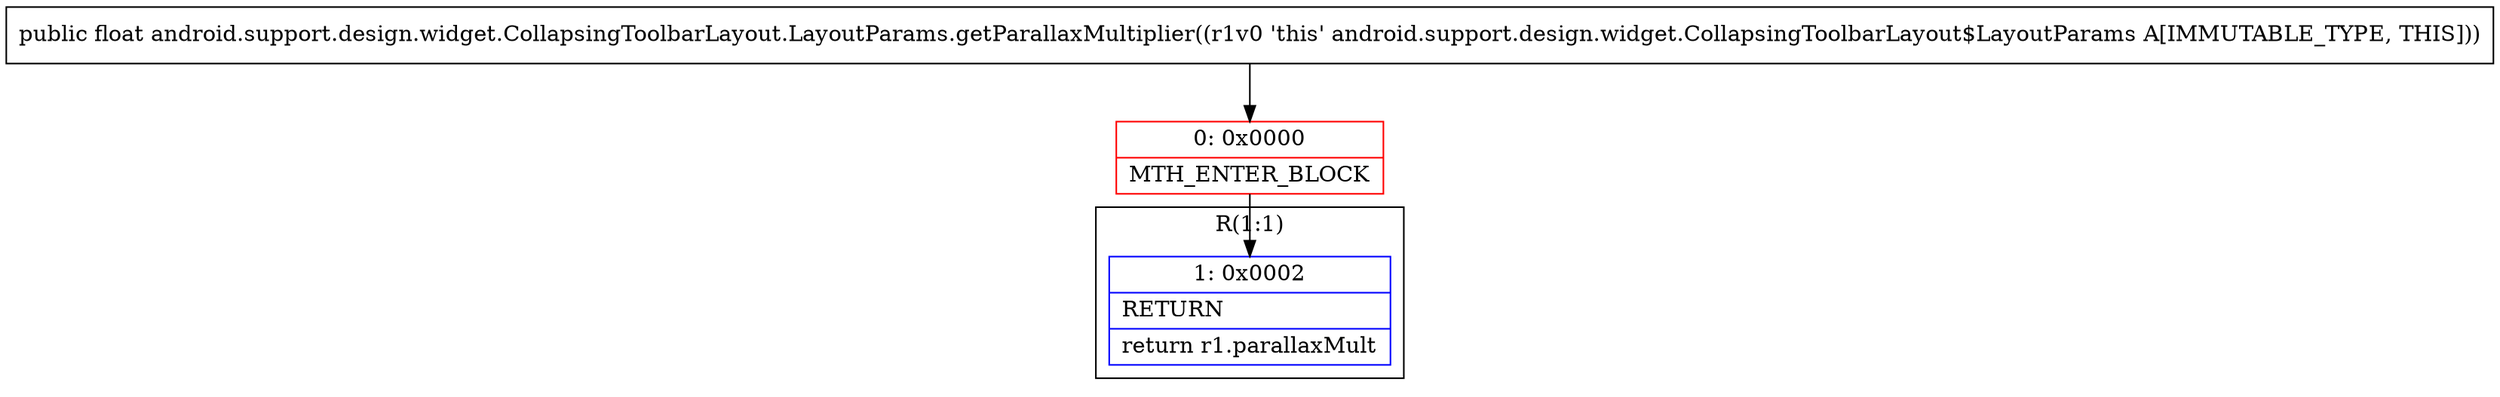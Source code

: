 digraph "CFG forandroid.support.design.widget.CollapsingToolbarLayout.LayoutParams.getParallaxMultiplier()F" {
subgraph cluster_Region_945581986 {
label = "R(1:1)";
node [shape=record,color=blue];
Node_1 [shape=record,label="{1\:\ 0x0002|RETURN\l|return r1.parallaxMult\l}"];
}
Node_0 [shape=record,color=red,label="{0\:\ 0x0000|MTH_ENTER_BLOCK\l}"];
MethodNode[shape=record,label="{public float android.support.design.widget.CollapsingToolbarLayout.LayoutParams.getParallaxMultiplier((r1v0 'this' android.support.design.widget.CollapsingToolbarLayout$LayoutParams A[IMMUTABLE_TYPE, THIS])) }"];
MethodNode -> Node_0;
Node_0 -> Node_1;
}

